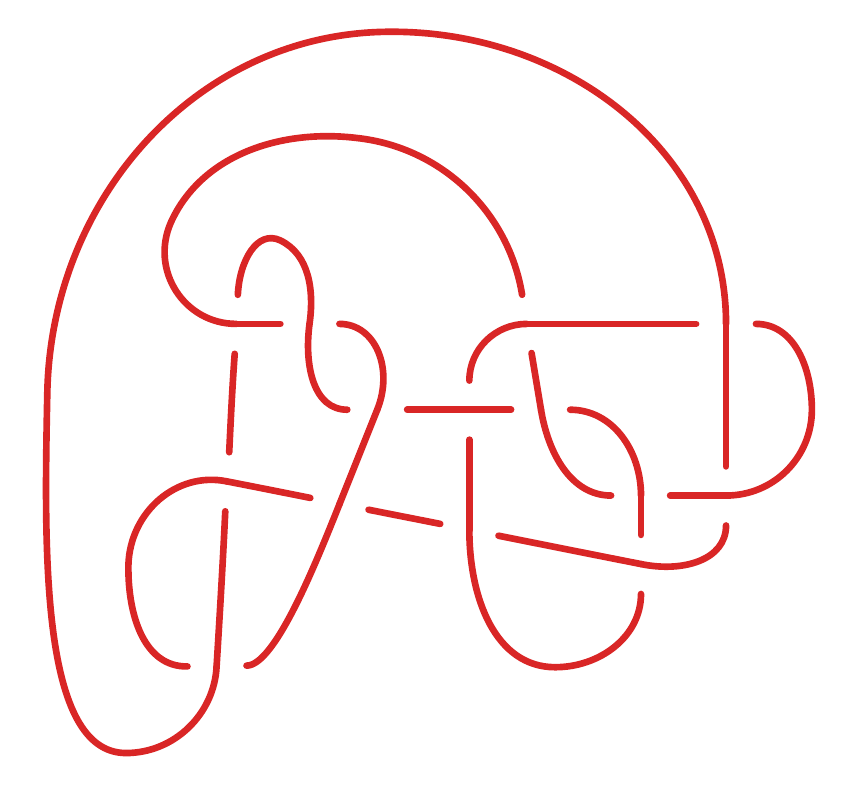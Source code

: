 \definecolor{linkcolor0}{rgb}{0.85, 0.15, 0.15}
\begin{tikzpicture}[line width=2.4, line cap=round, line join=round]
  \begin{scope}[color=linkcolor0]
    \draw (2.69, 1.18) .. controls (3.04, 1.18) and (3.54, 2.40) .. (3.87, 3.23);
    \draw (3.87, 3.23) .. controls (4.03, 3.63) and (4.19, 4.03) .. (4.35, 4.43);
    \draw (4.35, 4.43) .. controls (4.56, 4.95) and (4.33, 5.52) .. (3.87, 5.52);
    \draw (3.12, 5.52) .. controls (2.93, 5.52) and (2.74, 5.52) .. (2.56, 5.52);
    \draw (2.56, 5.52) .. controls (1.90, 5.52) and (1.46, 6.20) .. 
          (1.73, 6.81) .. controls (2.12, 7.67) and (3.13, 8.00) .. 
          (4.10, 7.88) .. controls (5.17, 7.76) and (6.02, 6.94) .. (6.19, 5.89);
    \draw (6.31, 5.15) .. controls (6.35, 4.91) and (6.39, 4.67) .. (6.43, 4.43);
    \draw (6.43, 4.43) .. controls (6.52, 3.88) and (6.81, 3.34) .. (7.32, 3.34);
    \draw (8.07, 3.34) .. controls (8.31, 3.34) and (8.55, 3.34) .. (8.78, 3.34);
    \draw (8.78, 3.34) .. controls (9.39, 3.34) and (9.87, 3.83) .. 
          (9.87, 4.43) .. controls (9.87, 4.97) and (9.64, 5.52) .. (9.16, 5.52);
    \draw (8.40, 5.52) .. controls (7.69, 5.52) and (6.97, 5.52) .. (6.25, 5.52);
    \draw (6.25, 5.52) .. controls (5.85, 5.52) and (5.52, 5.20) .. (5.52, 4.80);
    \draw (5.52, 4.05) .. controls (5.52, 3.67) and (5.52, 3.29) .. (5.52, 2.90);
    \draw (5.52, 2.90) .. controls (5.52, 2.04) and (5.85, 1.16) .. 
          (6.61, 1.16) .. controls (7.18, 1.16) and (7.70, 1.55) .. (7.70, 2.09);
    \draw (7.70, 2.84) .. controls (7.70, 3.01) and (7.70, 3.17) .. (7.70, 3.34);
    \draw (7.70, 3.34) .. controls (7.70, 3.91) and (7.34, 4.43) .. (6.80, 4.43);
    \draw (6.05, 4.43) .. controls (5.87, 4.43) and (5.70, 4.43) .. (5.52, 4.43);
    \draw (5.52, 4.43) .. controls (5.25, 4.43) and (4.99, 4.43) .. (4.73, 4.43);
    \draw (3.97, 4.43) .. controls (3.54, 4.43) and (3.42, 4.99) .. (3.49, 5.52);
    \draw (3.49, 5.52) .. controls (3.55, 5.94) and (3.49, 6.40) .. 
          (3.12, 6.58) .. controls (2.83, 6.72) and (2.60, 6.33) .. (2.58, 5.89);
    \draw (2.54, 5.14) .. controls (2.51, 4.73) and (2.49, 4.31) .. (2.47, 3.89);
    \draw (2.42, 3.14) .. controls (2.39, 2.49) and (2.35, 1.83) .. (2.31, 1.17);
    \draw (2.31, 1.17) .. controls (2.28, 0.56) and (1.77, 0.07) .. 
          (1.16, 0.07) .. controls (0.07, 0.07) and (0.12, 2.63) .. 
          (0.16, 4.65) .. controls (0.21, 7.14) and (2.09, 9.23) .. 
          (4.52, 9.23) .. controls (6.78, 9.24) and (8.78, 7.68) .. (8.78, 5.52);
    \draw (8.78, 5.52) .. controls (8.78, 4.91) and (8.78, 4.31) .. (8.78, 3.71);
    \draw (8.78, 2.96) .. controls (8.78, 2.52) and (8.23, 2.36) .. (7.70, 2.47);
    \draw (7.70, 2.47) .. controls (7.09, 2.59) and (6.49, 2.71) .. (5.89, 2.83);
    \draw (5.15, 2.98) .. controls (4.85, 3.04) and (4.54, 3.10) .. (4.24, 3.16);
    \draw (3.50, 3.31) .. controls (3.15, 3.38) and (2.80, 3.45) .. (2.44, 3.52);
    \draw (2.44, 3.52) .. controls (1.80, 3.65) and (1.21, 3.13) .. 
          (1.19, 2.46) .. controls (1.18, 1.82) and (1.39, 1.16) .. (1.94, 1.17);
  \end{scope}
\end{tikzpicture}
